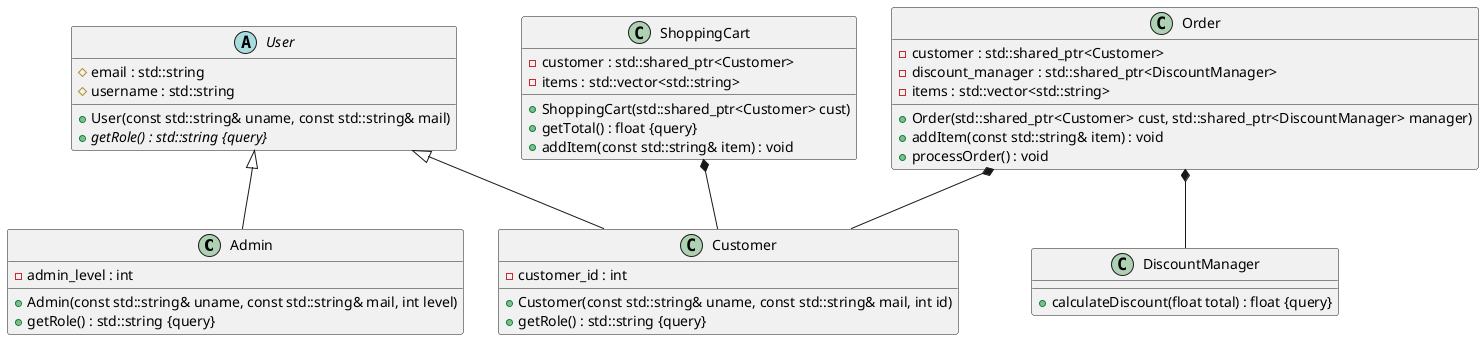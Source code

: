 @startuml





/' Objects '/

class Admin {
	+Admin(const std::string& uname, const std::string& mail, int level)
	-admin_level : int
	+getRole() : std::string {query}
}


class Customer {
	+Customer(const std::string& uname, const std::string& mail, int id)
	-customer_id : int
	+getRole() : std::string {query}
}


class DiscountManager {
	+calculateDiscount(float total) : float {query}
}


class Order {
	+Order(std::shared_ptr<Customer> cust, std::shared_ptr<DiscountManager> manager)
	-customer : std::shared_ptr<Customer>
	-discount_manager : std::shared_ptr<DiscountManager>
	-items : std::vector<std::string>
	+addItem(const std::string& item) : void
	+processOrder() : void
}


class ShoppingCart {
	+ShoppingCart(std::shared_ptr<Customer> cust)
	+getTotal() : float {query}
	-customer : std::shared_ptr<Customer>
	-items : std::vector<std::string>
	+addItem(const std::string& item) : void
}


abstract class User {
	+User(const std::string& uname, const std::string& mail)
	#email : std::string
	+{abstract} getRole() : std::string {query}
	#username : std::string
}





/' Inheritance relationships '/

User <|-- Admin


User <|-- Customer





/' Aggregation relationships '/

Order *-- Customer


Order *-- DiscountManager


ShoppingCart *-- Customer






/' Nested objects '/



@enduml

